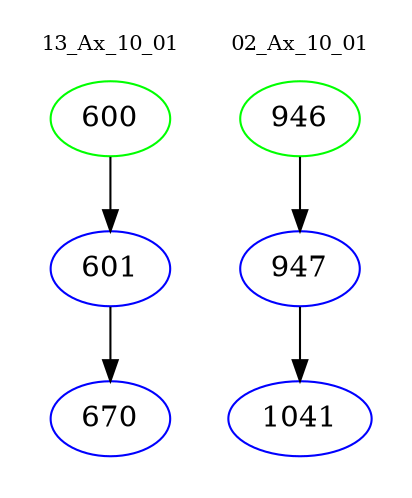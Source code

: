 digraph{
subgraph cluster_0 {
color = white
label = "13_Ax_10_01";
fontsize=10;
T0_600 [label="600", color="green"]
T0_600 -> T0_601 [color="black"]
T0_601 [label="601", color="blue"]
T0_601 -> T0_670 [color="black"]
T0_670 [label="670", color="blue"]
}
subgraph cluster_1 {
color = white
label = "02_Ax_10_01";
fontsize=10;
T1_946 [label="946", color="green"]
T1_946 -> T1_947 [color="black"]
T1_947 [label="947", color="blue"]
T1_947 -> T1_1041 [color="black"]
T1_1041 [label="1041", color="blue"]
}
}
